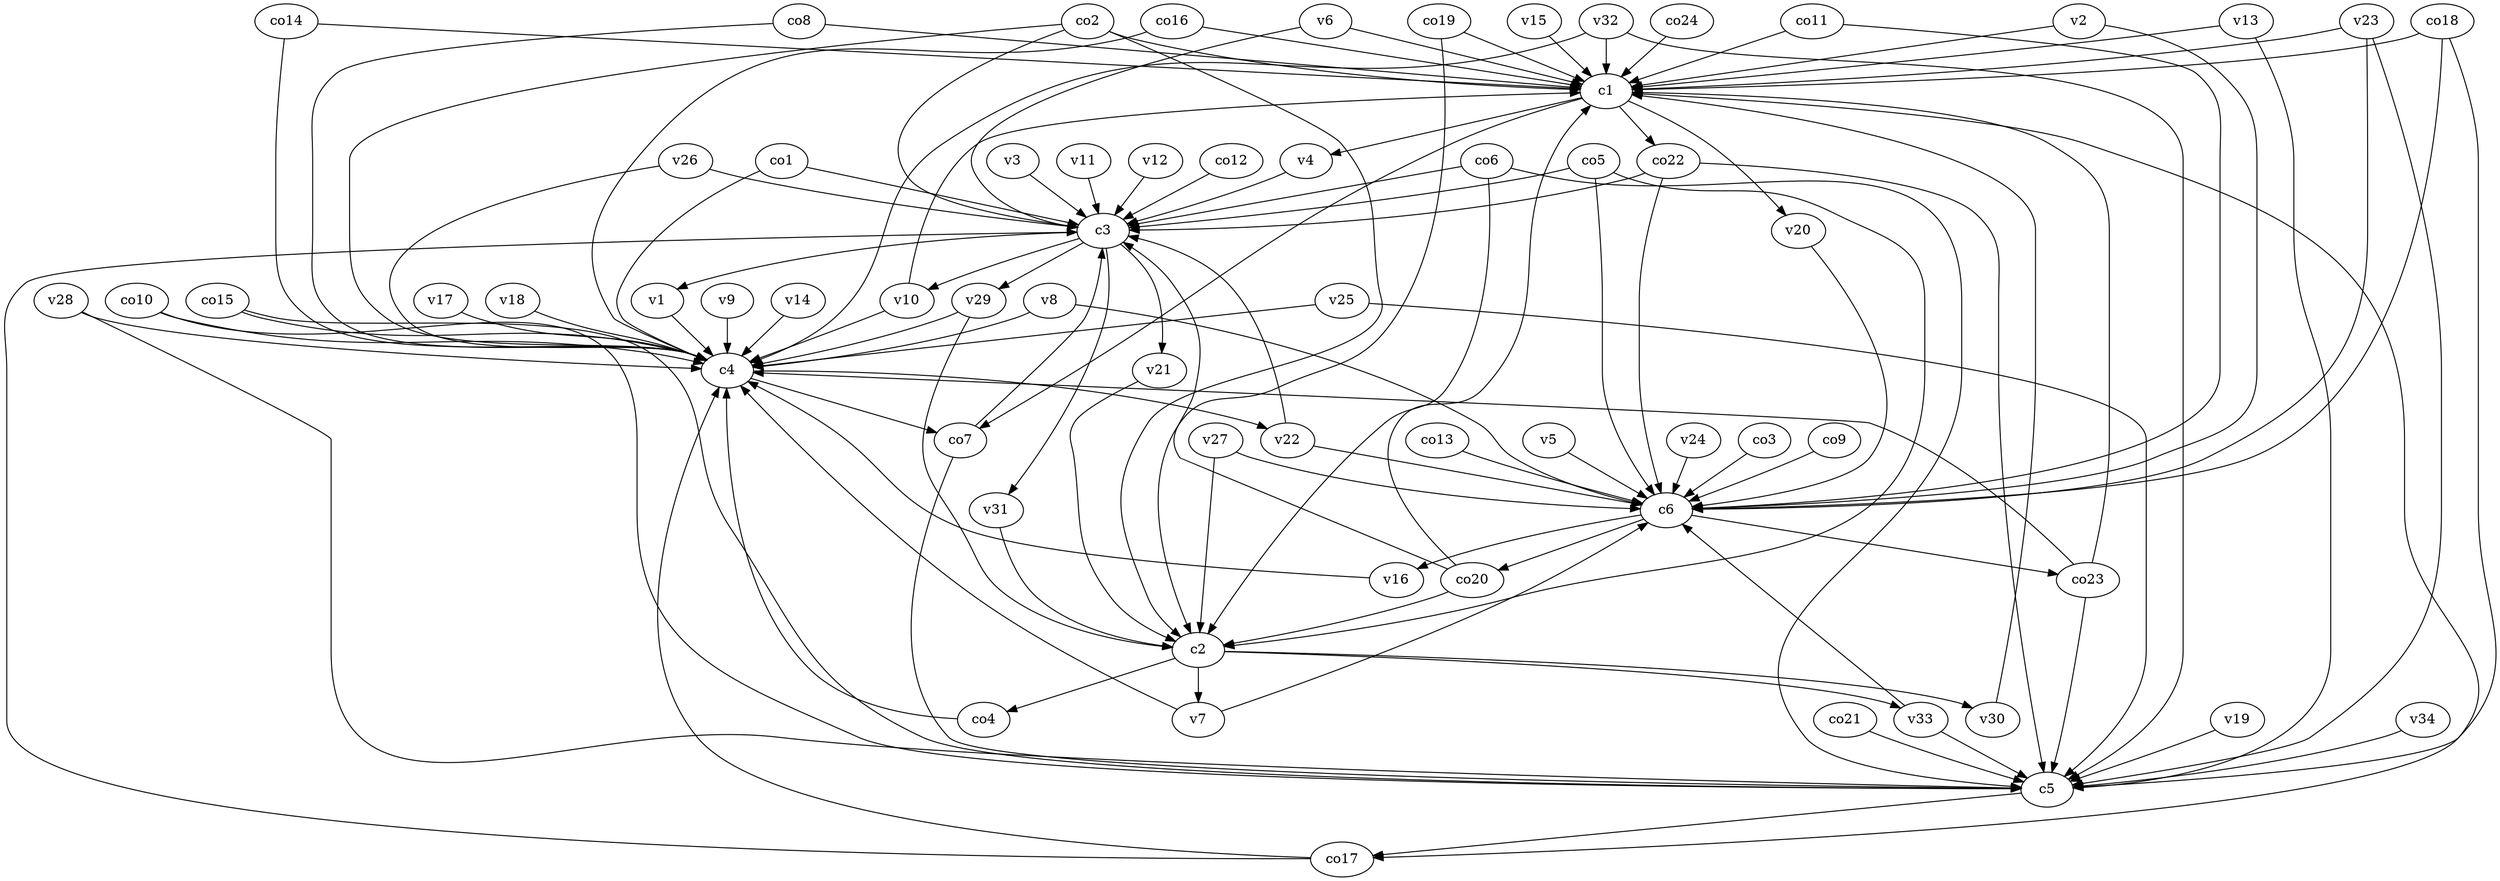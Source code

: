 strict digraph  {
c1;
c2;
c3;
c4;
c5;
c6;
v1;
v2;
v3;
v4;
v5;
v6;
v7;
v8;
v9;
v10;
v11;
v12;
v13;
v14;
v15;
v16;
v17;
v18;
v19;
v20;
v21;
v22;
v23;
v24;
v25;
v26;
v27;
v28;
v29;
v30;
v31;
v32;
v33;
v34;
co1;
co2;
co3;
co4;
co5;
co6;
co7;
co8;
co9;
co10;
co11;
co12;
co13;
co14;
co15;
co16;
co17;
co18;
co19;
co20;
co21;
co22;
co23;
co24;
c1 -> co22  [weight=1];
c1 -> v20  [weight=1];
c1 -> co7  [weight=1];
c1 -> co17  [weight=1];
c1 -> v4  [weight=1];
c2 -> v33  [weight=1];
c2 -> v7  [weight=1];
c2 -> v30  [weight=1];
c2 -> co4  [weight=1];
c3 -> v21  [weight=1];
c3 -> v10  [weight=1];
c3 -> v1  [weight=1];
c3 -> v31  [weight=1];
c3 -> v29  [weight=1];
c4 -> co7  [weight=1];
c4 -> v22  [weight=1];
c5 -> co17  [weight=1];
c6 -> co23  [weight=1];
c6 -> v16  [weight=1];
c6 -> co20  [weight=1];
v1 -> c4  [weight=1];
v2 -> c1  [weight=1];
v2 -> c6  [weight=1];
v3 -> c3  [weight=1];
v4 -> c3  [weight=1];
v5 -> c6  [weight=1];
v6 -> c1  [weight=1];
v6 -> c3  [weight=1];
v7 -> c6  [weight=1];
v7 -> c4  [weight=1];
v8 -> c4  [weight=1];
v8 -> c6  [weight=1];
v9 -> c4  [weight=1];
v10 -> c4  [weight=1];
v10 -> c1  [weight=1];
v11 -> c3  [weight=1];
v12 -> c3  [weight=1];
v13 -> c1  [weight=1];
v13 -> c5  [weight=1];
v14 -> c4  [weight=1];
v15 -> c1  [weight=1];
v16 -> c4  [weight=1];
v17 -> c4  [weight=1];
v18 -> c4  [weight=1];
v19 -> c5  [weight=1];
v20 -> c6  [weight=1];
v21 -> c2  [weight=1];
v22 -> c6  [weight=1];
v22 -> c3  [weight=1];
v23 -> c6  [weight=1];
v23 -> c5  [weight=1];
v23 -> c1  [weight=1];
v24 -> c6  [weight=1];
v25 -> c4  [weight=1];
v25 -> c5  [weight=1];
v26 -> c4  [weight=1];
v26 -> c3  [weight=1];
v27 -> c2  [weight=1];
v27 -> c6  [weight=1];
v28 -> c5  [weight=1];
v28 -> c4  [weight=1];
v29 -> c2  [weight=1];
v29 -> c4  [weight=1];
v30 -> c1  [weight=1];
v31 -> c2  [weight=1];
v32 -> c1  [weight=1];
v32 -> c5  [weight=1];
v32 -> c4  [weight=1];
v33 -> c5  [weight=1];
v33 -> c6  [weight=1];
v34 -> c5  [weight=1];
co1 -> c4  [weight=1];
co1 -> c3  [weight=1];
co2 -> c2  [weight=1];
co2 -> c3  [weight=1];
co2 -> c1  [weight=1];
co2 -> c4  [weight=1];
co3 -> c6  [weight=1];
co4 -> c4  [weight=1];
co5 -> c6  [weight=1];
co5 -> c3  [weight=1];
co5 -> c2  [weight=1];
co6 -> c5  [weight=1];
co6 -> c3  [weight=1];
co6 -> c2  [weight=1];
co7 -> c5  [weight=1];
co7 -> c3  [weight=1];
co8 -> c4  [weight=1];
co8 -> c1  [weight=1];
co9 -> c6  [weight=1];
co10 -> c5  [weight=1];
co10 -> c4  [weight=1];
co11 -> c1  [weight=1];
co11 -> c6  [weight=1];
co12 -> c3  [weight=1];
co13 -> c6  [weight=1];
co14 -> c4  [weight=1];
co14 -> c1  [weight=1];
co15 -> c4  [weight=1];
co15 -> c5  [weight=1];
co16 -> c1  [weight=1];
co16 -> c4  [weight=1];
co17 -> c4  [weight=1];
co17 -> c3  [weight=1];
co18 -> c1  [weight=1];
co18 -> c6  [weight=1];
co18 -> c5  [weight=1];
co19 -> c2  [weight=1];
co19 -> c1  [weight=1];
co20 -> c2  [weight=1];
co20 -> c3  [weight=1];
co20 -> c1  [weight=1];
co21 -> c5  [weight=1];
co22 -> c6  [weight=1];
co22 -> c5  [weight=1];
co22 -> c3  [weight=1];
co23 -> c4  [weight=1];
co23 -> c5  [weight=1];
co23 -> c1  [weight=1];
co24 -> c1  [weight=1];
}
